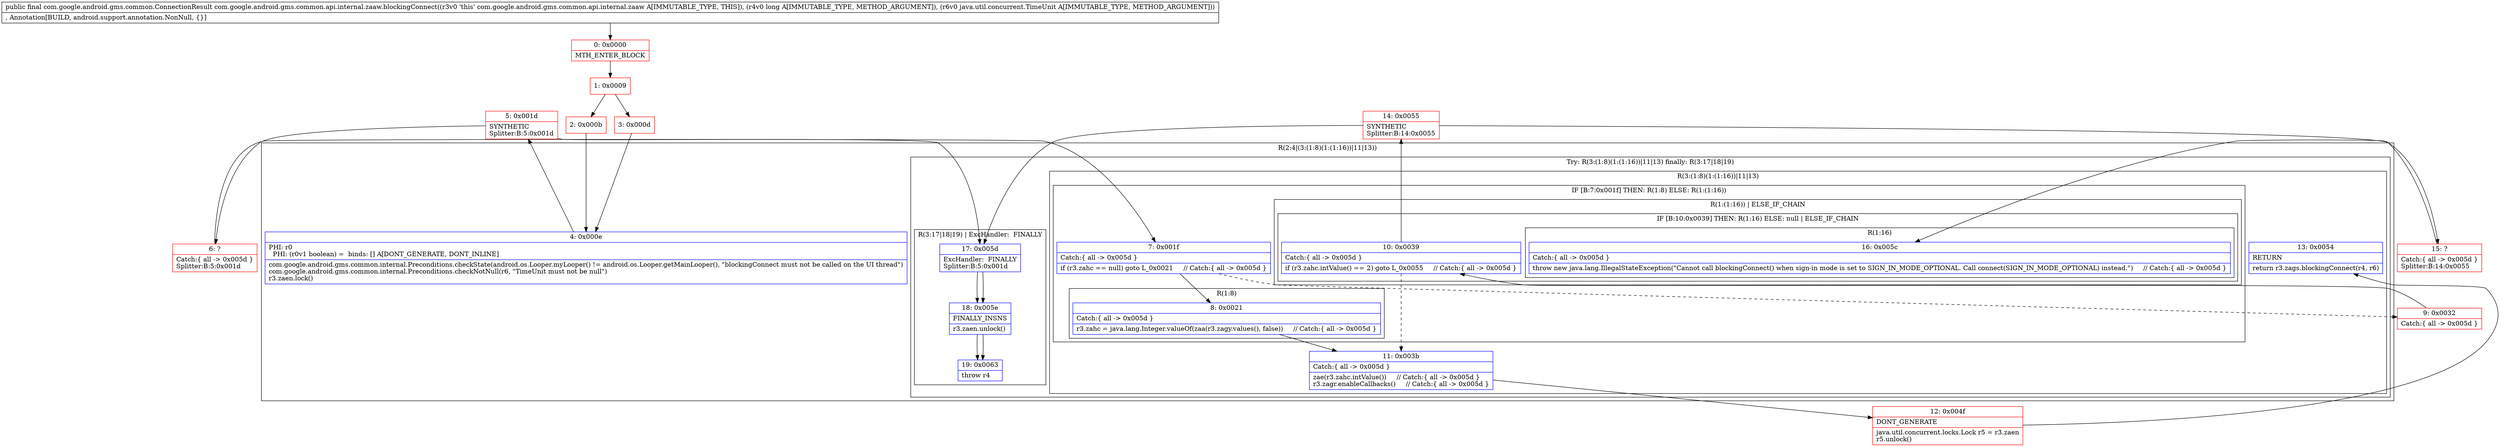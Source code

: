 digraph "CFG forcom.google.android.gms.common.api.internal.zaaw.blockingConnect(JLjava\/util\/concurrent\/TimeUnit;)Lcom\/google\/android\/gms\/common\/ConnectionResult;" {
subgraph cluster_Region_318538947 {
label = "R(2:4|(3:(1:8)(1:(1:16))|11|13))";
node [shape=record,color=blue];
Node_4 [shape=record,label="{4\:\ 0x000e|PHI: r0 \l  PHI: (r0v1 boolean) =  binds: [] A[DONT_GENERATE, DONT_INLINE]\l|com.google.android.gms.common.internal.Preconditions.checkState(android.os.Looper.myLooper() != android.os.Looper.getMainLooper(), \"blockingConnect must not be called on the UI thread\")\lcom.google.android.gms.common.internal.Preconditions.checkNotNull(r6, \"TimeUnit must not be null\")\lr3.zaen.lock()\l}"];
subgraph cluster_TryCatchRegion_44302549 {
label = "Try: R(3:(1:8)(1:(1:16))|11|13) finally: R(3:17|18|19)";
node [shape=record,color=blue];
subgraph cluster_Region_84237999 {
label = "R(3:(1:8)(1:(1:16))|11|13)";
node [shape=record,color=blue];
subgraph cluster_IfRegion_940424646 {
label = "IF [B:7:0x001f] THEN: R(1:8) ELSE: R(1:(1:16))";
node [shape=record,color=blue];
Node_7 [shape=record,label="{7\:\ 0x001f|Catch:\{ all \-\> 0x005d \}\l|if (r3.zahc == null) goto L_0x0021     \/\/ Catch:\{ all \-\> 0x005d \}\l}"];
subgraph cluster_Region_1310846104 {
label = "R(1:8)";
node [shape=record,color=blue];
Node_8 [shape=record,label="{8\:\ 0x0021|Catch:\{ all \-\> 0x005d \}\l|r3.zahc = java.lang.Integer.valueOf(zaa(r3.zagy.values(), false))     \/\/ Catch:\{ all \-\> 0x005d \}\l}"];
}
subgraph cluster_Region_1814163233 {
label = "R(1:(1:16)) | ELSE_IF_CHAIN\l";
node [shape=record,color=blue];
subgraph cluster_IfRegion_1140728876 {
label = "IF [B:10:0x0039] THEN: R(1:16) ELSE: null | ELSE_IF_CHAIN\l";
node [shape=record,color=blue];
Node_10 [shape=record,label="{10\:\ 0x0039|Catch:\{ all \-\> 0x005d \}\l|if (r3.zahc.intValue() == 2) goto L_0x0055     \/\/ Catch:\{ all \-\> 0x005d \}\l}"];
subgraph cluster_Region_382226968 {
label = "R(1:16)";
node [shape=record,color=blue];
Node_16 [shape=record,label="{16\:\ 0x005c|Catch:\{ all \-\> 0x005d \}\l|throw new java.lang.IllegalStateException(\"Cannot call blockingConnect() when sign\-in mode is set to SIGN_IN_MODE_OPTIONAL. Call connect(SIGN_IN_MODE_OPTIONAL) instead.\")     \/\/ Catch:\{ all \-\> 0x005d \}\l}"];
}
}
}
}
Node_11 [shape=record,label="{11\:\ 0x003b|Catch:\{ all \-\> 0x005d \}\l|zae(r3.zahc.intValue())     \/\/ Catch:\{ all \-\> 0x005d \}\lr3.zagr.enableCallbacks()     \/\/ Catch:\{ all \-\> 0x005d \}\l}"];
Node_13 [shape=record,label="{13\:\ 0x0054|RETURN\l|return r3.zags.blockingConnect(r4, r6)\l}"];
}
subgraph cluster_Region_1473001845 {
label = "R(3:17|18|19) | ExcHandler:  FINALLY\l";
node [shape=record,color=blue];
Node_17 [shape=record,label="{17\:\ 0x005d|ExcHandler:  FINALLY\lSplitter:B:5:0x001d\l}"];
Node_18 [shape=record,label="{18\:\ 0x005e|FINALLY_INSNS\l|r3.zaen.unlock()\l}"];
Node_19 [shape=record,label="{19\:\ 0x0063|throw r4\l}"];
}
}
}
subgraph cluster_Region_1473001845 {
label = "R(3:17|18|19) | ExcHandler:  FINALLY\l";
node [shape=record,color=blue];
Node_17 [shape=record,label="{17\:\ 0x005d|ExcHandler:  FINALLY\lSplitter:B:5:0x001d\l}"];
Node_18 [shape=record,label="{18\:\ 0x005e|FINALLY_INSNS\l|r3.zaen.unlock()\l}"];
Node_19 [shape=record,label="{19\:\ 0x0063|throw r4\l}"];
}
Node_0 [shape=record,color=red,label="{0\:\ 0x0000|MTH_ENTER_BLOCK\l}"];
Node_1 [shape=record,color=red,label="{1\:\ 0x0009}"];
Node_2 [shape=record,color=red,label="{2\:\ 0x000b}"];
Node_3 [shape=record,color=red,label="{3\:\ 0x000d}"];
Node_5 [shape=record,color=red,label="{5\:\ 0x001d|SYNTHETIC\lSplitter:B:5:0x001d\l}"];
Node_6 [shape=record,color=red,label="{6\:\ ?|Catch:\{ all \-\> 0x005d \}\lSplitter:B:5:0x001d\l}"];
Node_9 [shape=record,color=red,label="{9\:\ 0x0032|Catch:\{ all \-\> 0x005d \}\l}"];
Node_12 [shape=record,color=red,label="{12\:\ 0x004f|DONT_GENERATE\l|java.util.concurrent.locks.Lock r5 = r3.zaen\lr5.unlock()\l}"];
Node_14 [shape=record,color=red,label="{14\:\ 0x0055|SYNTHETIC\lSplitter:B:14:0x0055\l}"];
Node_15 [shape=record,color=red,label="{15\:\ ?|Catch:\{ all \-\> 0x005d \}\lSplitter:B:14:0x0055\l}"];
MethodNode[shape=record,label="{public final com.google.android.gms.common.ConnectionResult com.google.android.gms.common.api.internal.zaaw.blockingConnect((r3v0 'this' com.google.android.gms.common.api.internal.zaaw A[IMMUTABLE_TYPE, THIS]), (r4v0 long A[IMMUTABLE_TYPE, METHOD_ARGUMENT]), (r6v0 java.util.concurrent.TimeUnit A[IMMUTABLE_TYPE, METHOD_ARGUMENT]))  | , Annotation[BUILD, android.support.annotation.NonNull, \{\}]\l}"];
MethodNode -> Node_0;
Node_4 -> Node_5;
Node_7 -> Node_8;
Node_7 -> Node_9[style=dashed];
Node_8 -> Node_11;
Node_10 -> Node_11[style=dashed];
Node_10 -> Node_14;
Node_11 -> Node_12;
Node_17 -> Node_18;
Node_18 -> Node_19;
Node_17 -> Node_18;
Node_18 -> Node_19;
Node_0 -> Node_1;
Node_1 -> Node_2;
Node_1 -> Node_3;
Node_2 -> Node_4;
Node_3 -> Node_4;
Node_5 -> Node_6;
Node_5 -> Node_17;
Node_6 -> Node_7;
Node_9 -> Node_10;
Node_12 -> Node_13;
Node_14 -> Node_15;
Node_14 -> Node_17;
Node_15 -> Node_16;
}

